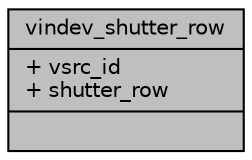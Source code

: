 digraph "vindev_shutter_row"
{
 // INTERACTIVE_SVG=YES
 // LATEX_PDF_SIZE
  bgcolor="transparent";
  edge [fontname="Helvetica",fontsize="10",labelfontname="Helvetica",labelfontsize="10"];
  node [fontname="Helvetica",fontsize="10",shape=record];
  Node1 [label="{vindev_shutter_row\n|+ vsrc_id\l+ shutter_row\l|}",height=0.2,width=0.4,color="black", fillcolor="grey75", style="filled", fontcolor="black",tooltip=" "];
}
